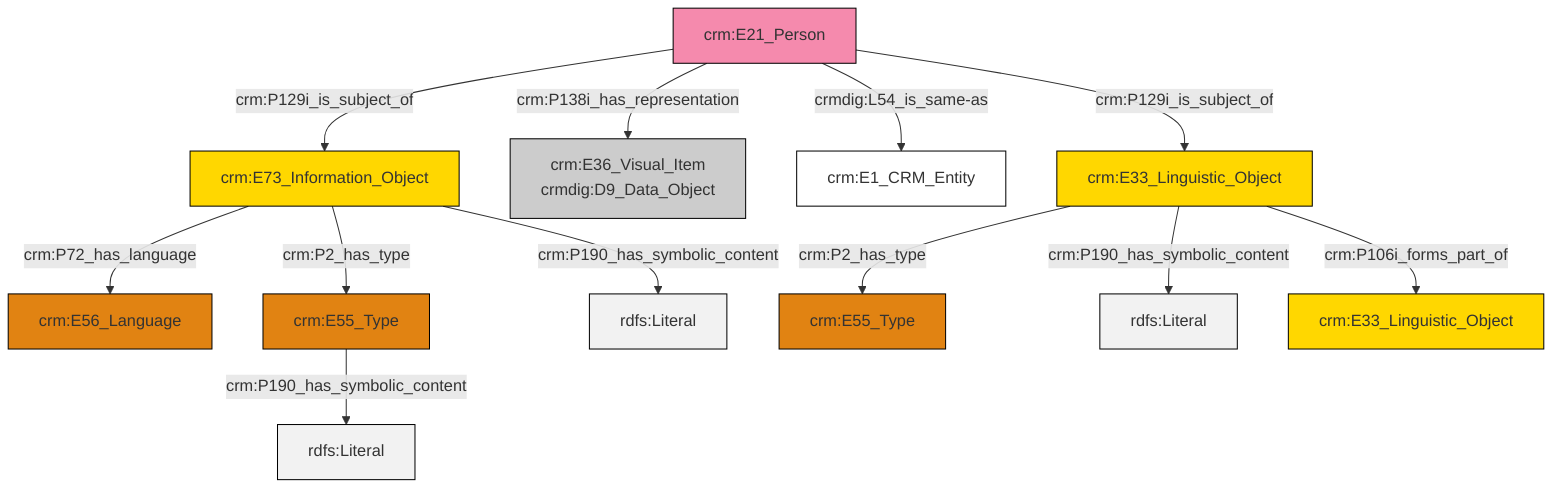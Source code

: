 graph TD
classDef Literal fill:#f2f2f2,stroke:#000000;
classDef CRM_Entity fill:#FFFFFF,stroke:#000000;
classDef Temporal_Entity fill:#00C9E6, stroke:#000000;
classDef Type fill:#E18312, stroke:#000000;
classDef Time-Span fill:#2C9C91, stroke:#000000;
classDef Appellation fill:#FFEB7F, stroke:#000000;
classDef Place fill:#008836, stroke:#000000;
classDef Persistent_Item fill:#B266B2, stroke:#000000;
classDef Conceptual_Object fill:#FFD700, stroke:#000000;
classDef Physical_Thing fill:#D2B48C, stroke:#000000;
classDef Actor fill:#f58aad, stroke:#000000;
classDef PC_Classes fill:#4ce600, stroke:#000000;
classDef Multi fill:#cccccc,stroke:#000000;

0["crm:E33_Linguistic_Object"]:::Conceptual_Object -->|crm:P2_has_type| 2["crm:E55_Type"]:::Type
3["crm:E55_Type"]:::Type -->|crm:P190_has_symbolic_content| 7[rdfs:Literal]:::Literal
8["crm:E73_Information_Object"]:::Conceptual_Object -->|crm:P72_has_language| 9["crm:E56_Language"]:::Type
17["crm:E21_Person"]:::Actor -->|crm:P129i_is_subject_of| 8["crm:E73_Information_Object"]:::Conceptual_Object
17["crm:E21_Person"]:::Actor -->|crm:P138i_has_representation| 5["crm:E36_Visual_Item<br>crmdig:D9_Data_Object"]:::Multi
17["crm:E21_Person"]:::Actor -->|crmdig:L54_is_same-as| 18["crm:E1_CRM_Entity"]:::CRM_Entity
17["crm:E21_Person"]:::Actor -->|crm:P129i_is_subject_of| 0["crm:E33_Linguistic_Object"]:::Conceptual_Object
8["crm:E73_Information_Object"]:::Conceptual_Object -->|crm:P2_has_type| 3["crm:E55_Type"]:::Type
0["crm:E33_Linguistic_Object"]:::Conceptual_Object -->|crm:P190_has_symbolic_content| 21[rdfs:Literal]:::Literal
0["crm:E33_Linguistic_Object"]:::Conceptual_Object -->|crm:P106i_forms_part_of| 12["crm:E33_Linguistic_Object"]:::Conceptual_Object
8["crm:E73_Information_Object"]:::Conceptual_Object -->|crm:P190_has_symbolic_content| 22[rdfs:Literal]:::Literal